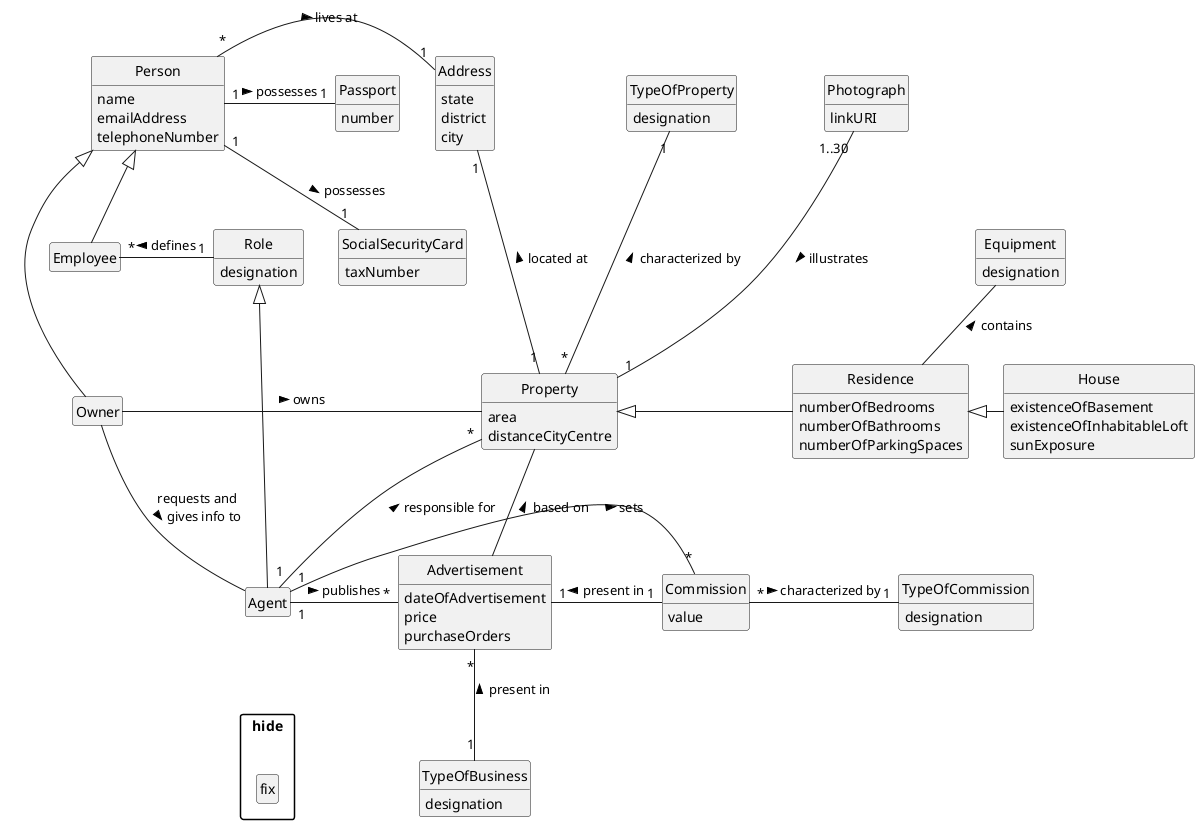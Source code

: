 @startuml
skinparam monochrome true
skinparam packageStyle rectangle
skinparam shadowing false
skinparam classAttributeIconSize 0
hide circle
hide empty members


class Equipment{
designation
}
class Photograph{
linkURI
}
class Commission{
value
}
class Property {
area
distanceCityCentre
}
class Residence {
numberOfBedrooms
numberOfBathrooms
numberOfParkingSpaces
}
class House{
existenceOfBasement
existenceOfInhabitableLoft
sunExposure
}
class Person{
name
emailAddress
telephoneNumber
}
class Owner {
}
class Agent {
}
class TypeOfCommission{
designation
}
class Address{
state
district
city
}
class SocialSecurityCard {
taxNumber
}
class Passport {
number
}
class Advertisement {
dateOfAdvertisement
price
purchaseOrders
}
class TypeOfProperty{
designation
}
class TypeOfBusiness{
designation
}
class Role {
designation
}
package hide{
class fix {
}
hide hide
}
Person"*" - "1"Address: lives at >
Person"1" -- "1"SocialSecurityCard: possesses >
Person"1" - "1"Passport: possesses >

Role"1" -left "*"Employee: defines >
Role <|--r Agent
Person <|-- Employee

Advertisement"*" -- "1" TypeOfBusiness: present in <
fix --[hidden]up Advertisement: f

Owner - Property: owns >
Address"1" --- "1"Property: located at <
Property"1" ---up "1..30"Photograph: illustrates <
Property"*" ---up "1"TypeOfProperty: characterized by >

Commission"*" - "1"TypeOfCommission: characterized by >
Commission"1" --left "1"Advertisement: present in >

fix -[hidden]up "1" Agent: f
fix --[hidden]l "1" Owner: f

Property  <|--right Residence
Residence <|--right House
Residence --up Equipment : contains >
Person <|--  Owner
Agent"1" - "*"Advertisement: publishes >
Agent"1" - "*"Commission: sets >
Owner -- Agent: requests and\n gives info to >
Property"*" - "1"Agent: responsible for <
Advertisement --up Property: based on >
@enduml
